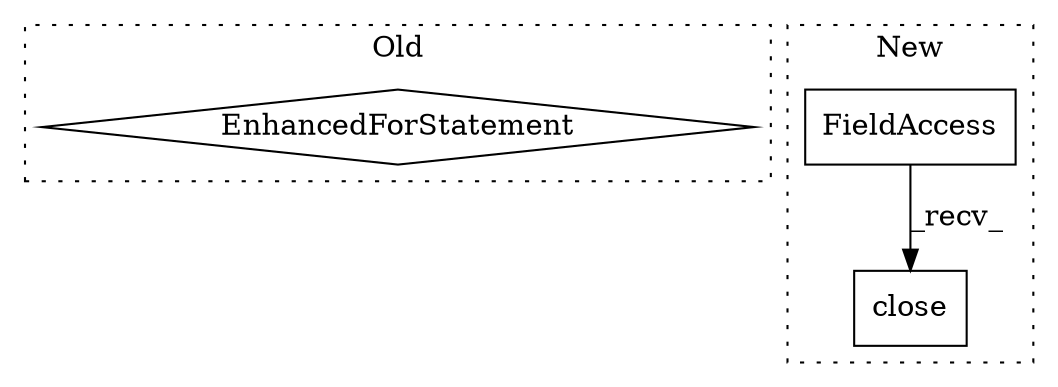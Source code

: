 digraph G {
subgraph cluster0 {
1 [label="EnhancedForStatement" a="70" s="9957,10038" l="53,2" shape="diamond"];
label = "Old";
style="dotted";
}
subgraph cluster1 {
2 [label="close" a="32" s="12783" l="7" shape="box"];
3 [label="FieldAccess" a="22" s="12765" l="10" shape="box"];
label = "New";
style="dotted";
}
3 -> 2 [label="_recv_"];
}
